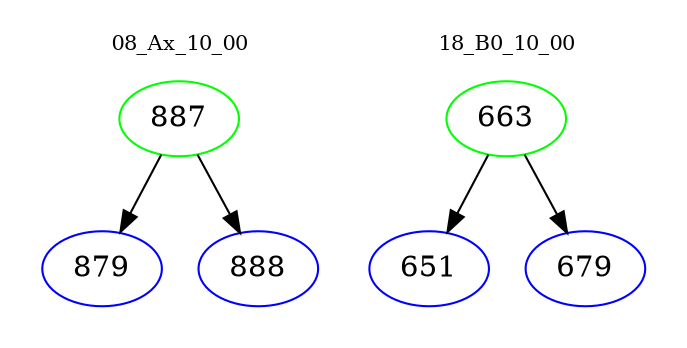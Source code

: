 digraph{
subgraph cluster_0 {
color = white
label = "08_Ax_10_00";
fontsize=10;
T0_887 [label="887", color="green"]
T0_887 -> T0_879 [color="black"]
T0_879 [label="879", color="blue"]
T0_887 -> T0_888 [color="black"]
T0_888 [label="888", color="blue"]
}
subgraph cluster_1 {
color = white
label = "18_B0_10_00";
fontsize=10;
T1_663 [label="663", color="green"]
T1_663 -> T1_651 [color="black"]
T1_651 [label="651", color="blue"]
T1_663 -> T1_679 [color="black"]
T1_679 [label="679", color="blue"]
}
}
